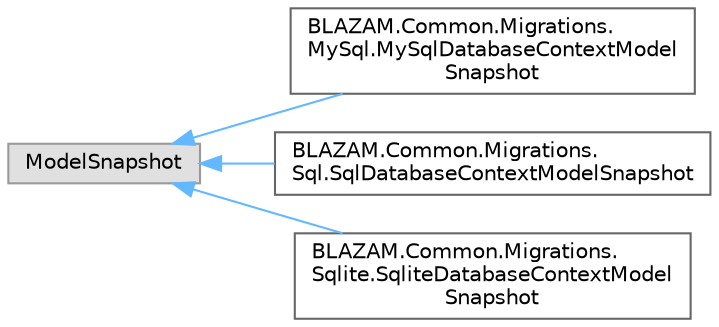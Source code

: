 digraph "Graphical Class Hierarchy"
{
 // LATEX_PDF_SIZE
  bgcolor="transparent";
  edge [fontname=Helvetica,fontsize=10,labelfontname=Helvetica,labelfontsize=10];
  node [fontname=Helvetica,fontsize=10,shape=box,height=0.2,width=0.4];
  rankdir="LR";
  Node0 [id="Node000000",label="ModelSnapshot",height=0.2,width=0.4,color="grey60", fillcolor="#E0E0E0", style="filled",tooltip=" "];
  Node0 -> Node1 [id="edge230_Node000000_Node000001",dir="back",color="steelblue1",style="solid",tooltip=" "];
  Node1 [id="Node000001",label="BLAZAM.Common.Migrations.\lMySql.MySqlDatabaseContextModel\lSnapshot",height=0.2,width=0.4,color="grey40", fillcolor="white", style="filled",URL="$class_b_l_a_z_a_m_1_1_common_1_1_migrations_1_1_my_sql_1_1_my_sql_database_context_model_snapshot.html",tooltip=" "];
  Node0 -> Node2 [id="edge231_Node000000_Node000002",dir="back",color="steelblue1",style="solid",tooltip=" "];
  Node2 [id="Node000002",label="BLAZAM.Common.Migrations.\lSql.SqlDatabaseContextModelSnapshot",height=0.2,width=0.4,color="grey40", fillcolor="white", style="filled",URL="$class_b_l_a_z_a_m_1_1_common_1_1_migrations_1_1_sql_1_1_sql_database_context_model_snapshot.html",tooltip=" "];
  Node0 -> Node3 [id="edge232_Node000000_Node000003",dir="back",color="steelblue1",style="solid",tooltip=" "];
  Node3 [id="Node000003",label="BLAZAM.Common.Migrations.\lSqlite.SqliteDatabaseContextModel\lSnapshot",height=0.2,width=0.4,color="grey40", fillcolor="white", style="filled",URL="$class_b_l_a_z_a_m_1_1_common_1_1_migrations_1_1_sqlite_1_1_sqlite_database_context_model_snapshot.html",tooltip=" "];
}
